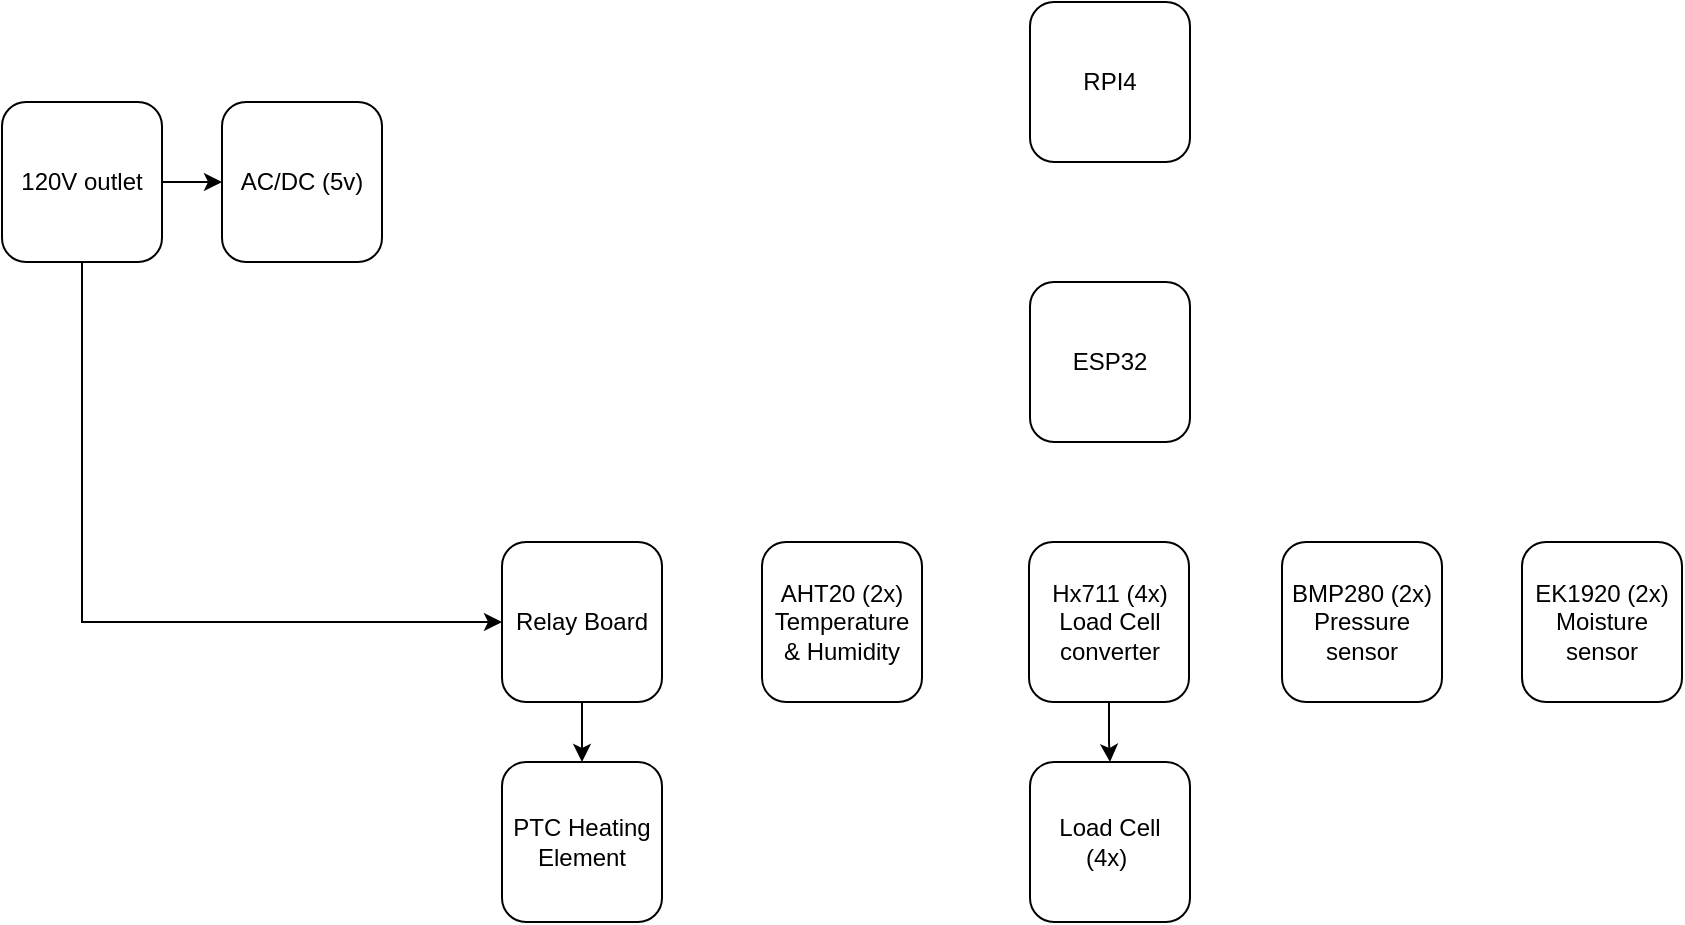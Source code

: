 <mxfile version="20.5.1" type="device"><diagram id="wvLncj4RJSGMGN_DoE8q" name="Page-1"><mxGraphModel dx="2497" dy="1190" grid="1" gridSize="10" guides="1" tooltips="1" connect="1" arrows="1" fold="1" page="1" pageScale="1" pageWidth="827" pageHeight="1169" math="0" shadow="0"><root><mxCell id="0"/><mxCell id="1" parent="0"/><mxCell id="qnwK-zqU8zmRjv8F7KL4-1" value="ESP32" style="whiteSpace=wrap;html=1;aspect=fixed;rounded=1;" parent="1" vertex="1"><mxGeometry x="414" y="310" width="80" height="80" as="geometry"/></mxCell><mxCell id="g6WP8DQWfIC4l1HmKn40-1" value="RPI4" style="whiteSpace=wrap;html=1;aspect=fixed;rounded=1;" vertex="1" parent="1"><mxGeometry x="414" y="170" width="80" height="80" as="geometry"/></mxCell><mxCell id="g6WP8DQWfIC4l1HmKn40-18" value="" style="edgeStyle=orthogonalEdgeStyle;rounded=0;orthogonalLoop=1;jettySize=auto;html=1;" edge="1" parent="1" source="g6WP8DQWfIC4l1HmKn40-3" target="g6WP8DQWfIC4l1HmKn40-17"><mxGeometry relative="1" as="geometry"/></mxCell><mxCell id="g6WP8DQWfIC4l1HmKn40-20" value="" style="edgeStyle=orthogonalEdgeStyle;rounded=0;orthogonalLoop=1;jettySize=auto;html=1;startArrow=classic;startFill=1;endArrow=none;endFill=0;" edge="1" parent="1" source="g6WP8DQWfIC4l1HmKn40-3" target="g6WP8DQWfIC4l1HmKn40-19"><mxGeometry relative="1" as="geometry"/></mxCell><mxCell id="g6WP8DQWfIC4l1HmKn40-3" value="Relay Board" style="whiteSpace=wrap;html=1;aspect=fixed;rounded=1;" vertex="1" parent="1"><mxGeometry x="150" y="440" width="80" height="80" as="geometry"/></mxCell><mxCell id="g6WP8DQWfIC4l1HmKn40-4" value="AHT20 (2x)&lt;br&gt;Temperature &amp;amp; Humidity" style="whiteSpace=wrap;html=1;aspect=fixed;rounded=1;" vertex="1" parent="1"><mxGeometry x="280" y="440" width="80" height="80" as="geometry"/></mxCell><mxCell id="g6WP8DQWfIC4l1HmKn40-7" value="" style="edgeStyle=orthogonalEdgeStyle;rounded=0;orthogonalLoop=1;jettySize=auto;html=1;" edge="1" parent="1" source="g6WP8DQWfIC4l1HmKn40-5" target="g6WP8DQWfIC4l1HmKn40-6"><mxGeometry relative="1" as="geometry"/></mxCell><mxCell id="g6WP8DQWfIC4l1HmKn40-5" value="Hx711 (4x)&lt;br&gt;Load Cell converter" style="whiteSpace=wrap;html=1;aspect=fixed;rounded=1;" vertex="1" parent="1"><mxGeometry x="413.5" y="440" width="80" height="80" as="geometry"/></mxCell><mxCell id="g6WP8DQWfIC4l1HmKn40-6" value="Load Cell (4x)&amp;nbsp;" style="whiteSpace=wrap;html=1;aspect=fixed;rounded=1;" vertex="1" parent="1"><mxGeometry x="414" y="550" width="80" height="80" as="geometry"/></mxCell><mxCell id="g6WP8DQWfIC4l1HmKn40-17" value="PTC Heating Element" style="whiteSpace=wrap;html=1;aspect=fixed;rounded=1;" vertex="1" parent="1"><mxGeometry x="150" y="550" width="80" height="80" as="geometry"/></mxCell><mxCell id="g6WP8DQWfIC4l1HmKn40-22" value="" style="edgeStyle=orthogonalEdgeStyle;rounded=0;orthogonalLoop=1;jettySize=auto;html=1;startArrow=none;startFill=0;endArrow=classic;endFill=1;" edge="1" parent="1" source="g6WP8DQWfIC4l1HmKn40-19" target="g6WP8DQWfIC4l1HmKn40-21"><mxGeometry relative="1" as="geometry"/></mxCell><mxCell id="g6WP8DQWfIC4l1HmKn40-19" value="120V outlet" style="whiteSpace=wrap;html=1;aspect=fixed;rounded=1;" vertex="1" parent="1"><mxGeometry x="-100" y="220" width="80" height="80" as="geometry"/></mxCell><mxCell id="g6WP8DQWfIC4l1HmKn40-21" value="AC/DC (5v)" style="whiteSpace=wrap;html=1;aspect=fixed;rounded=1;" vertex="1" parent="1"><mxGeometry x="10" y="220" width="80" height="80" as="geometry"/></mxCell><mxCell id="g6WP8DQWfIC4l1HmKn40-26" value="BMP280 (2x)&lt;br&gt;Pressure sensor" style="whiteSpace=wrap;html=1;aspect=fixed;rounded=1;" vertex="1" parent="1"><mxGeometry x="540" y="440" width="80" height="80" as="geometry"/></mxCell><mxCell id="g6WP8DQWfIC4l1HmKn40-27" value="EK1920 (2x)&lt;br&gt;Moisture sensor" style="whiteSpace=wrap;html=1;aspect=fixed;rounded=1;" vertex="1" parent="1"><mxGeometry x="660" y="440" width="80" height="80" as="geometry"/></mxCell></root></mxGraphModel></diagram></mxfile>